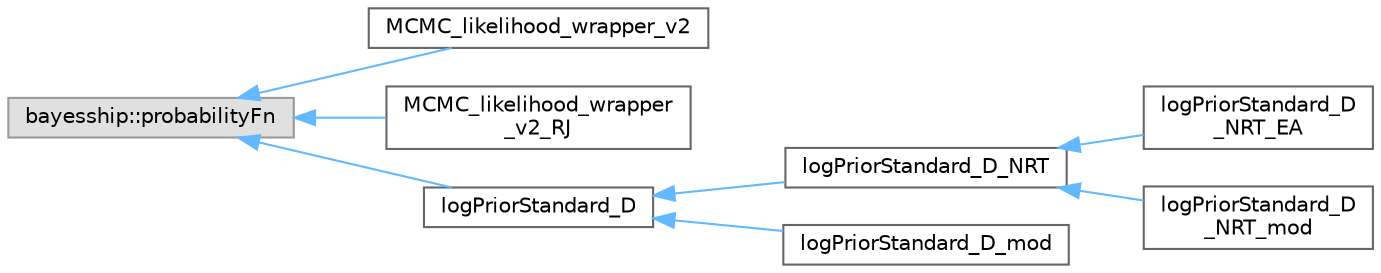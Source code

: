 digraph "Graphical Class Hierarchy"
{
 // LATEX_PDF_SIZE
  bgcolor="transparent";
  edge [fontname=Helvetica,fontsize=10,labelfontname=Helvetica,labelfontsize=10];
  node [fontname=Helvetica,fontsize=10,shape=box,height=0.2,width=0.4];
  rankdir="LR";
  Node0 [id="Node000000",label="bayesship::probabilityFn",height=0.2,width=0.4,color="grey60", fillcolor="#E0E0E0", style="filled",tooltip=" "];
  Node0 -> Node1 [id="edge1_Node000000_Node000001",dir="back",color="steelblue1",style="solid",tooltip=" "];
  Node1 [id="Node000001",label="MCMC_likelihood_wrapper_v2",height=0.2,width=0.4,color="grey40", fillcolor="white", style="filled",URL="$classMCMC__likelihood__wrapper__v2.html",tooltip=" "];
  Node0 -> Node2 [id="edge2_Node000000_Node000002",dir="back",color="steelblue1",style="solid",tooltip=" "];
  Node2 [id="Node000002",label="MCMC_likelihood_wrapper\l_v2_RJ",height=0.2,width=0.4,color="grey40", fillcolor="white", style="filled",URL="$classMCMC__likelihood__wrapper__v2__RJ.html",tooltip=" "];
  Node0 -> Node3 [id="edge3_Node000000_Node000003",dir="back",color="steelblue1",style="solid",tooltip=" "];
  Node3 [id="Node000003",label="logPriorStandard_D",height=0.2,width=0.4,color="grey40", fillcolor="white", style="filled",URL="$classlogPriorStandard__D.html",tooltip=" "];
  Node3 -> Node4 [id="edge4_Node000003_Node000004",dir="back",color="steelblue1",style="solid",tooltip=" "];
  Node4 [id="Node000004",label="logPriorStandard_D_NRT",height=0.2,width=0.4,color="grey40", fillcolor="white", style="filled",URL="$classlogPriorStandard__D__NRT.html",tooltip=" "];
  Node4 -> Node5 [id="edge5_Node000004_Node000005",dir="back",color="steelblue1",style="solid",tooltip=" "];
  Node5 [id="Node000005",label="logPriorStandard_D\l_NRT_EA",height=0.2,width=0.4,color="grey40", fillcolor="white", style="filled",URL="$classlogPriorStandard__D__NRT__EA.html",tooltip=" "];
  Node4 -> Node6 [id="edge6_Node000004_Node000006",dir="back",color="steelblue1",style="solid",tooltip=" "];
  Node6 [id="Node000006",label="logPriorStandard_D\l_NRT_mod",height=0.2,width=0.4,color="grey40", fillcolor="white", style="filled",URL="$classlogPriorStandard__D__NRT__mod.html",tooltip=" "];
  Node3 -> Node7 [id="edge7_Node000003_Node000007",dir="back",color="steelblue1",style="solid",tooltip=" "];
  Node7 [id="Node000007",label="logPriorStandard_D_mod",height=0.2,width=0.4,color="grey40", fillcolor="white", style="filled",URL="$classlogPriorStandard__D__mod.html",tooltip=" "];
}
